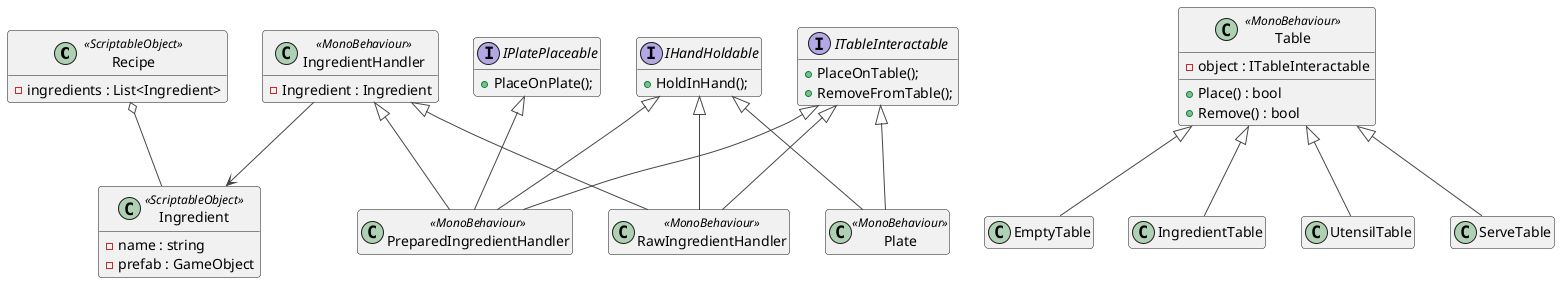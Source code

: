 @startuml Demo

!theme vibrant
hide empty members

class Recipe <<ScriptableObject>> {
    - ingredients : List<Ingredient>
}

class IngredientHandler <<MonoBehaviour>> {
    - Ingredient : Ingredient
}

class Ingredient <<ScriptableObject>> {
    - name : string
    - prefab : GameObject 
}
Recipe o-- Ingredient
IngredientHandler --> Ingredient

' Plate: Can be held in hand, placed on a table.

' RawIngredientHandler: Can be held in hand, placed on a table.
'   Seaweed
'   Salmon
'   Rice

' PreparedIngredientHandler: Can be held in hand, placed on a table, placed on a plate.
'   Chopped Salmon
'   Steamed Rice

' Table: Can place items on it, can remove items from it.
'   Empty Table: Placement (can place items that can be placed on a table), Removal (remove currently existing items).
'   Ingredient Table: Placement (cannot place items); Removal (obtain specific ingredients).
'   Utensil Table: Placement (for cooking); Removal (retrieve placable items).
'   Serve Table: Placement (submit orders); Removal (cannot remove items).

interface IHandHoldable {
    + HoldInHand();
}

interface ITableInteractable {
    + PlaceOnTable();
    + RemoveFromTable();
}

interface IPlatePlaceable {
    + PlaceOnPlate();
}

class Plate <<MonoBehaviour>> {
}
IHandHoldable <|-- Plate
ITableInteractable <|-- Plate

class RawIngredientHandler <<MonoBehaviour>> {
}
IngredientHandler <|-- RawIngredientHandler
IHandHoldable <|-- RawIngredientHandler
ITableInteractable <|-- RawIngredientHandler

class PreparedIngredientHandler <<MonoBehaviour>> {
}
IngredientHandler <|-- PreparedIngredientHandler
IHandHoldable <|-- PreparedIngredientHandler
ITableInteractable <|-- PreparedIngredientHandler
IPlatePlaceable <|-- PreparedIngredientHandler

class Table <<MonoBehaviour>> {
    - object : ITableInteractable
    + Place() : bool
    + Remove() : bool
}

class EmptyTable {
}
Table <|-- EmptyTable

class IngredientTable {
}
Table <|-- IngredientTable

class UtensilTable {
}
Table <|-- UtensilTable

class ServeTable {
}
Table <|-- ServeTable

@enduml